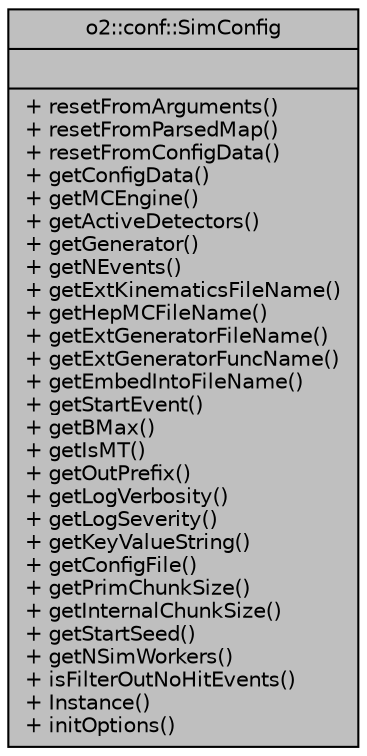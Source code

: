 digraph "o2::conf::SimConfig"
{
 // INTERACTIVE_SVG=YES
  bgcolor="transparent";
  edge [fontname="Helvetica",fontsize="10",labelfontname="Helvetica",labelfontsize="10"];
  node [fontname="Helvetica",fontsize="10",shape=record];
  Node1 [label="{o2::conf::SimConfig\n||+ resetFromArguments()\l+ resetFromParsedMap()\l+ resetFromConfigData()\l+ getConfigData()\l+ getMCEngine()\l+ getActiveDetectors()\l+ getGenerator()\l+ getNEvents()\l+ getExtKinematicsFileName()\l+ getHepMCFileName()\l+ getExtGeneratorFileName()\l+ getExtGeneratorFuncName()\l+ getEmbedIntoFileName()\l+ getStartEvent()\l+ getBMax()\l+ getIsMT()\l+ getOutPrefix()\l+ getLogVerbosity()\l+ getLogSeverity()\l+ getKeyValueString()\l+ getConfigFile()\l+ getPrimChunkSize()\l+ getInternalChunkSize()\l+ getStartSeed()\l+ getNSimWorkers()\l+ isFilterOutNoHitEvents()\l+ Instance()\l+ initOptions()\l}",height=0.2,width=0.4,color="black", fillcolor="grey75", style="filled", fontcolor="black"];
}
